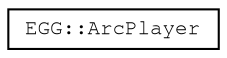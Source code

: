 digraph "Graphical Class Hierarchy"
{
 // LATEX_PDF_SIZE
  edge [fontname="FreeMono",fontsize="10",labelfontname="FreeMono",labelfontsize="10"];
  node [fontname="FreeMono",fontsize="10",shape=record];
  rankdir="LR";
  Node0 [label="EGG::ArcPlayer",height=0.2,width=0.4,color="black", fillcolor="white", style="filled",URL="$class_e_g_g_1_1_arc_player.html",tooltip=" "];
}
